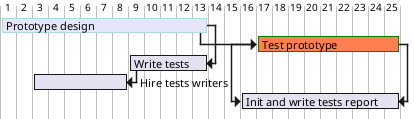 {
  "sha1": "80jhiyjcxvlitrqs2852eupn6iaci3w",
  "insertion": {
    "when": "2024-05-30T20:48:21.322Z",
    "user": "plantuml@gmail.com"
  }
}
@startgantt
hide footbox
[Prototype design] lasts 13 days and is colored in Lavender/LightBlue
[Test prototype] lasts 9 days and is colored in Coral/Green and starts 3 days after [Prototype design]'s end
[Write tests] lasts 5 days and ends at [Prototype design]'s end
[Hire tests writers] lasts 6 days and ends at [Write tests]'s start
[Init and write tests report] starts 1 day before [Test prototype]'s start and ends at [Test prototype]'s end
@endgantt
